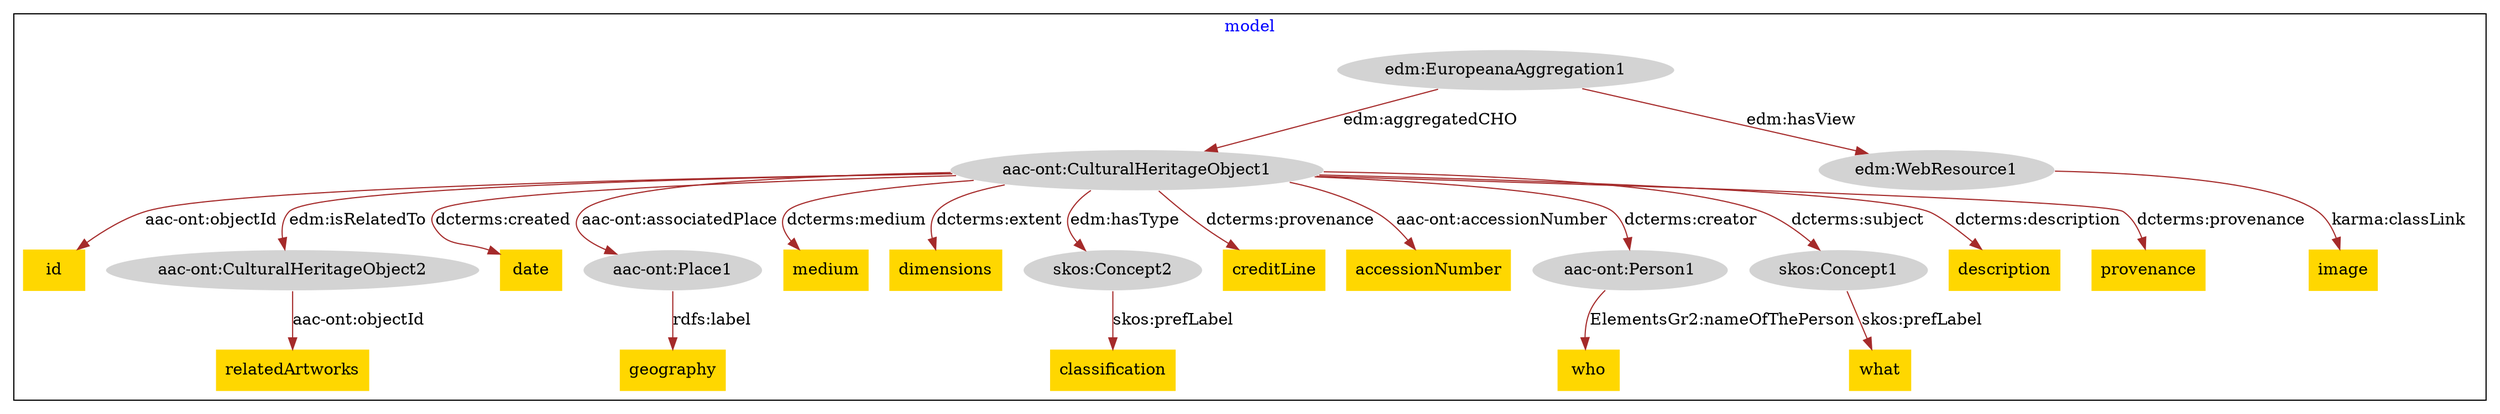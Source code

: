 digraph n0 {
fontcolor="blue"
remincross="true"
subgraph cluster {
label="model"
"aac-ont:CulturalHeritageObject1"[style="filled",color="white",fillcolor="lightgray",label="aac-ont:CulturalHeritageObject1"];
"id"[shape="plaintext",style="filled",fillcolor="gold",label="id"];
"edm:WebResource1"[style="filled",color="white",fillcolor="lightgray",label="edm:WebResource1"];
"image"[shape="plaintext",style="filled",fillcolor="gold",label="image"];
"aac-ont:CulturalHeritageObject2"[style="filled",color="white",fillcolor="lightgray",label="aac-ont:CulturalHeritageObject2"];
"relatedArtworks"[shape="plaintext",style="filled",fillcolor="gold",label="relatedArtworks"];
"date"[shape="plaintext",style="filled",fillcolor="gold",label="date"];
"aac-ont:Place1"[style="filled",color="white",fillcolor="lightgray",label="aac-ont:Place1"];
"geography"[shape="plaintext",style="filled",fillcolor="gold",label="geography"];
"medium"[shape="plaintext",style="filled",fillcolor="gold",label="medium"];
"dimensions"[shape="plaintext",style="filled",fillcolor="gold",label="dimensions"];
"skos:Concept2"[style="filled",color="white",fillcolor="lightgray",label="skos:Concept2"];
"classification"[shape="plaintext",style="filled",fillcolor="gold",label="classification"];
"creditLine"[shape="plaintext",style="filled",fillcolor="gold",label="creditLine"];
"accessionNumber"[shape="plaintext",style="filled",fillcolor="gold",label="accessionNumber"];
"aac-ont:Person1"[style="filled",color="white",fillcolor="lightgray",label="aac-ont:Person1"];
"who"[shape="plaintext",style="filled",fillcolor="gold",label="who"];
"skos:Concept1"[style="filled",color="white",fillcolor="lightgray",label="skos:Concept1"];
"what"[shape="plaintext",style="filled",fillcolor="gold",label="what"];
"description"[shape="plaintext",style="filled",fillcolor="gold",label="description"];
"provenance"[shape="plaintext",style="filled",fillcolor="gold",label="provenance"];
"edm:EuropeanaAggregation1"[style="filled",color="white",fillcolor="lightgray",label="edm:EuropeanaAggregation1"];
}
"aac-ont:CulturalHeritageObject1" -> "id"[color="brown",fontcolor="black",label="aac-ont:objectId"];
"edm:WebResource1" -> "image"[color="brown",fontcolor="black",label="karma:classLink"];
"aac-ont:CulturalHeritageObject2" -> "relatedArtworks"[color="brown",fontcolor="black",label="aac-ont:objectId"];
"aac-ont:CulturalHeritageObject1" -> "date"[color="brown",fontcolor="black",label="dcterms:created"];
"aac-ont:Place1" -> "geography"[color="brown",fontcolor="black",label="rdfs:label"];
"aac-ont:CulturalHeritageObject1" -> "medium"[color="brown",fontcolor="black",label="dcterms:medium"];
"aac-ont:CulturalHeritageObject1" -> "dimensions"[color="brown",fontcolor="black",label="dcterms:extent"];
"skos:Concept2" -> "classification"[color="brown",fontcolor="black",label="skos:prefLabel"];
"aac-ont:CulturalHeritageObject1" -> "creditLine"[color="brown",fontcolor="black",label="dcterms:provenance"];
"aac-ont:CulturalHeritageObject1" -> "accessionNumber"[color="brown",fontcolor="black",label="aac-ont:accessionNumber"];
"aac-ont:Person1" -> "who"[color="brown",fontcolor="black",label="ElementsGr2:nameOfThePerson"];
"skos:Concept1" -> "what"[color="brown",fontcolor="black",label="skos:prefLabel"];
"aac-ont:CulturalHeritageObject1" -> "description"[color="brown",fontcolor="black",label="dcterms:description"];
"aac-ont:CulturalHeritageObject1" -> "provenance"[color="brown",fontcolor="black",label="dcterms:provenance"];
"edm:EuropeanaAggregation1" -> "aac-ont:CulturalHeritageObject1"[color="brown",fontcolor="black",label="edm:aggregatedCHO"];
"edm:EuropeanaAggregation1" -> "edm:WebResource1"[color="brown",fontcolor="black",label="edm:hasView"];
"aac-ont:CulturalHeritageObject1" -> "aac-ont:Person1"[color="brown",fontcolor="black",label="dcterms:creator"];
"aac-ont:CulturalHeritageObject1" -> "aac-ont:Place1"[color="brown",fontcolor="black",label="aac-ont:associatedPlace"];
"aac-ont:CulturalHeritageObject1" -> "skos:Concept1"[color="brown",fontcolor="black",label="dcterms:subject"];
"aac-ont:CulturalHeritageObject1" -> "aac-ont:CulturalHeritageObject2"[color="brown",fontcolor="black",label="edm:isRelatedTo"];
"aac-ont:CulturalHeritageObject1" -> "skos:Concept2"[color="brown",fontcolor="black",label="edm:hasType"];
}
